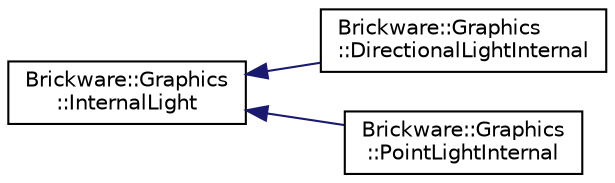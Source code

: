 digraph "Graphical Class Hierarchy"
{
  edge [fontname="Helvetica",fontsize="10",labelfontname="Helvetica",labelfontsize="10"];
  node [fontname="Helvetica",fontsize="10",shape=record];
  rankdir="LR";
  Node1 [label="Brickware::Graphics\l::InternalLight",height=0.2,width=0.4,color="black", fillcolor="white", style="filled",URL="$classBrickware_1_1Graphics_1_1InternalLight.html"];
  Node1 -> Node2 [dir="back",color="midnightblue",fontsize="10",style="solid",fontname="Helvetica"];
  Node2 [label="Brickware::Graphics\l::DirectionalLightInternal",height=0.2,width=0.4,color="black", fillcolor="white", style="filled",URL="$classBrickware_1_1Graphics_1_1DirectionalLightInternal.html"];
  Node1 -> Node3 [dir="back",color="midnightblue",fontsize="10",style="solid",fontname="Helvetica"];
  Node3 [label="Brickware::Graphics\l::PointLightInternal",height=0.2,width=0.4,color="black", fillcolor="white", style="filled",URL="$classBrickware_1_1Graphics_1_1PointLightInternal.html"];
}
